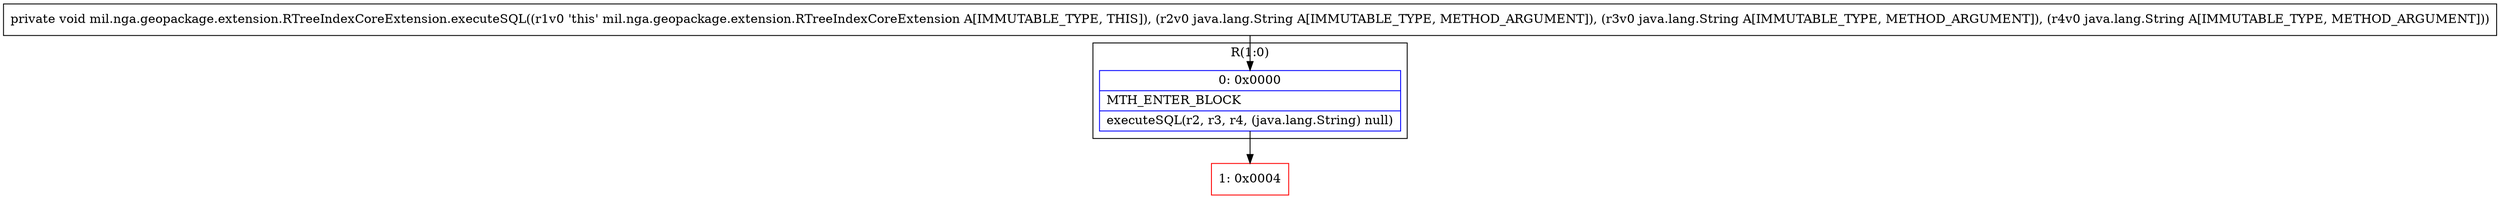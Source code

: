 digraph "CFG formil.nga.geopackage.extension.RTreeIndexCoreExtension.executeSQL(Ljava\/lang\/String;Ljava\/lang\/String;Ljava\/lang\/String;)V" {
subgraph cluster_Region_1675446811 {
label = "R(1:0)";
node [shape=record,color=blue];
Node_0 [shape=record,label="{0\:\ 0x0000|MTH_ENTER_BLOCK\l|executeSQL(r2, r3, r4, (java.lang.String) null)\l}"];
}
Node_1 [shape=record,color=red,label="{1\:\ 0x0004}"];
MethodNode[shape=record,label="{private void mil.nga.geopackage.extension.RTreeIndexCoreExtension.executeSQL((r1v0 'this' mil.nga.geopackage.extension.RTreeIndexCoreExtension A[IMMUTABLE_TYPE, THIS]), (r2v0 java.lang.String A[IMMUTABLE_TYPE, METHOD_ARGUMENT]), (r3v0 java.lang.String A[IMMUTABLE_TYPE, METHOD_ARGUMENT]), (r4v0 java.lang.String A[IMMUTABLE_TYPE, METHOD_ARGUMENT])) }"];
MethodNode -> Node_0;
Node_0 -> Node_1;
}

